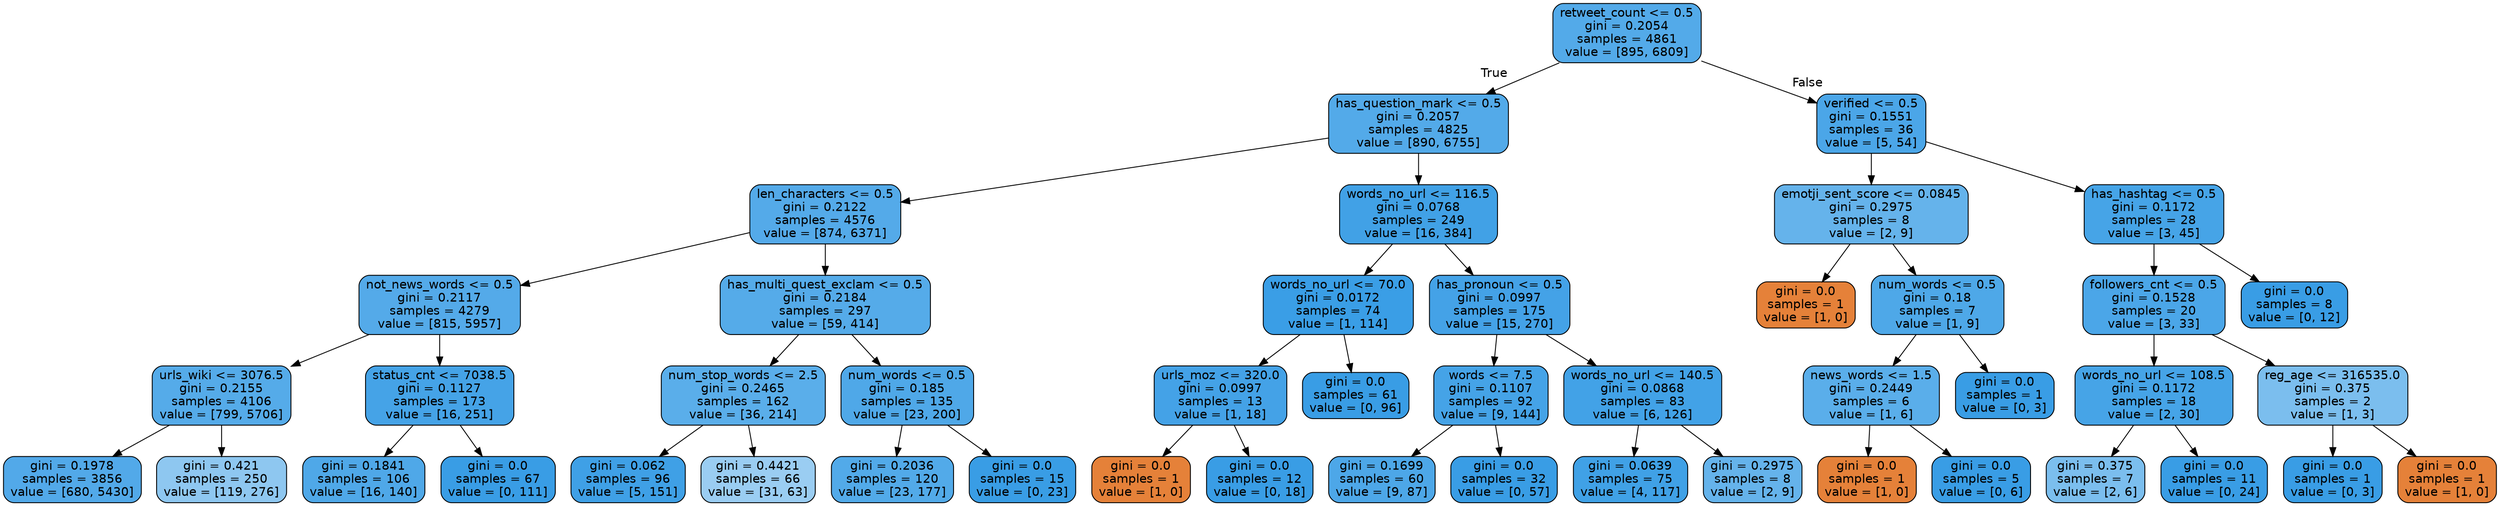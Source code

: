 digraph Tree {
node [shape=box, style="filled, rounded", color="black", fontname=helvetica] ;
edge [fontname=helvetica] ;
0 [label="retweet_count <= 0.5\ngini = 0.2054\nsamples = 4861\nvalue = [895, 6809]", fillcolor="#399de5dd"] ;
1 [label="has_question_mark <= 0.5\ngini = 0.2057\nsamples = 4825\nvalue = [890, 6755]", fillcolor="#399de5dd"] ;
0 -> 1 [labeldistance=2.5, labelangle=45, headlabel="True"] ;
2 [label="len_characters <= 0.5\ngini = 0.2122\nsamples = 4576\nvalue = [874, 6371]", fillcolor="#399de5dc"] ;
1 -> 2 ;
3 [label="not_news_words <= 0.5\ngini = 0.2117\nsamples = 4279\nvalue = [815, 5957]", fillcolor="#399de5dc"] ;
2 -> 3 ;
4 [label="urls_wiki <= 3076.5\ngini = 0.2155\nsamples = 4106\nvalue = [799, 5706]", fillcolor="#399de5db"] ;
3 -> 4 ;
5 [label="gini = 0.1978\nsamples = 3856\nvalue = [680, 5430]", fillcolor="#399de5df"] ;
4 -> 5 ;
6 [label="gini = 0.421\nsamples = 250\nvalue = [119, 276]", fillcolor="#399de591"] ;
4 -> 6 ;
7 [label="status_cnt <= 7038.5\ngini = 0.1127\nsamples = 173\nvalue = [16, 251]", fillcolor="#399de5ef"] ;
3 -> 7 ;
8 [label="gini = 0.1841\nsamples = 106\nvalue = [16, 140]", fillcolor="#399de5e2"] ;
7 -> 8 ;
9 [label="gini = 0.0\nsamples = 67\nvalue = [0, 111]", fillcolor="#399de5ff"] ;
7 -> 9 ;
10 [label="has_multi_quest_exclam <= 0.5\ngini = 0.2184\nsamples = 297\nvalue = [59, 414]", fillcolor="#399de5db"] ;
2 -> 10 ;
11 [label="num_stop_words <= 2.5\ngini = 0.2465\nsamples = 162\nvalue = [36, 214]", fillcolor="#399de5d4"] ;
10 -> 11 ;
12 [label="gini = 0.062\nsamples = 96\nvalue = [5, 151]", fillcolor="#399de5f7"] ;
11 -> 12 ;
13 [label="gini = 0.4421\nsamples = 66\nvalue = [31, 63]", fillcolor="#399de582"] ;
11 -> 13 ;
14 [label="num_words <= 0.5\ngini = 0.185\nsamples = 135\nvalue = [23, 200]", fillcolor="#399de5e2"] ;
10 -> 14 ;
15 [label="gini = 0.2036\nsamples = 120\nvalue = [23, 177]", fillcolor="#399de5de"] ;
14 -> 15 ;
16 [label="gini = 0.0\nsamples = 15\nvalue = [0, 23]", fillcolor="#399de5ff"] ;
14 -> 16 ;
17 [label="words_no_url <= 116.5\ngini = 0.0768\nsamples = 249\nvalue = [16, 384]", fillcolor="#399de5f4"] ;
1 -> 17 ;
18 [label="words_no_url <= 70.0\ngini = 0.0172\nsamples = 74\nvalue = [1, 114]", fillcolor="#399de5fd"] ;
17 -> 18 ;
19 [label="urls_moz <= 320.0\ngini = 0.0997\nsamples = 13\nvalue = [1, 18]", fillcolor="#399de5f1"] ;
18 -> 19 ;
20 [label="gini = 0.0\nsamples = 1\nvalue = [1, 0]", fillcolor="#e58139ff"] ;
19 -> 20 ;
21 [label="gini = 0.0\nsamples = 12\nvalue = [0, 18]", fillcolor="#399de5ff"] ;
19 -> 21 ;
22 [label="gini = 0.0\nsamples = 61\nvalue = [0, 96]", fillcolor="#399de5ff"] ;
18 -> 22 ;
23 [label="has_pronoun <= 0.5\ngini = 0.0997\nsamples = 175\nvalue = [15, 270]", fillcolor="#399de5f1"] ;
17 -> 23 ;
24 [label="words <= 7.5\ngini = 0.1107\nsamples = 92\nvalue = [9, 144]", fillcolor="#399de5ef"] ;
23 -> 24 ;
25 [label="gini = 0.1699\nsamples = 60\nvalue = [9, 87]", fillcolor="#399de5e5"] ;
24 -> 25 ;
26 [label="gini = 0.0\nsamples = 32\nvalue = [0, 57]", fillcolor="#399de5ff"] ;
24 -> 26 ;
27 [label="words_no_url <= 140.5\ngini = 0.0868\nsamples = 83\nvalue = [6, 126]", fillcolor="#399de5f3"] ;
23 -> 27 ;
28 [label="gini = 0.0639\nsamples = 75\nvalue = [4, 117]", fillcolor="#399de5f6"] ;
27 -> 28 ;
29 [label="gini = 0.2975\nsamples = 8\nvalue = [2, 9]", fillcolor="#399de5c6"] ;
27 -> 29 ;
30 [label="verified <= 0.5\ngini = 0.1551\nsamples = 36\nvalue = [5, 54]", fillcolor="#399de5e7"] ;
0 -> 30 [labeldistance=2.5, labelangle=-45, headlabel="False"] ;
31 [label="emotji_sent_score <= 0.0845\ngini = 0.2975\nsamples = 8\nvalue = [2, 9]", fillcolor="#399de5c6"] ;
30 -> 31 ;
32 [label="gini = 0.0\nsamples = 1\nvalue = [1, 0]", fillcolor="#e58139ff"] ;
31 -> 32 ;
33 [label="num_words <= 0.5\ngini = 0.18\nsamples = 7\nvalue = [1, 9]", fillcolor="#399de5e3"] ;
31 -> 33 ;
34 [label="news_words <= 1.5\ngini = 0.2449\nsamples = 6\nvalue = [1, 6]", fillcolor="#399de5d4"] ;
33 -> 34 ;
35 [label="gini = 0.0\nsamples = 1\nvalue = [1, 0]", fillcolor="#e58139ff"] ;
34 -> 35 ;
36 [label="gini = 0.0\nsamples = 5\nvalue = [0, 6]", fillcolor="#399de5ff"] ;
34 -> 36 ;
37 [label="gini = 0.0\nsamples = 1\nvalue = [0, 3]", fillcolor="#399de5ff"] ;
33 -> 37 ;
38 [label="has_hashtag <= 0.5\ngini = 0.1172\nsamples = 28\nvalue = [3, 45]", fillcolor="#399de5ee"] ;
30 -> 38 ;
39 [label="followers_cnt <= 0.5\ngini = 0.1528\nsamples = 20\nvalue = [3, 33]", fillcolor="#399de5e8"] ;
38 -> 39 ;
40 [label="words_no_url <= 108.5\ngini = 0.1172\nsamples = 18\nvalue = [2, 30]", fillcolor="#399de5ee"] ;
39 -> 40 ;
41 [label="gini = 0.375\nsamples = 7\nvalue = [2, 6]", fillcolor="#399de5aa"] ;
40 -> 41 ;
42 [label="gini = 0.0\nsamples = 11\nvalue = [0, 24]", fillcolor="#399de5ff"] ;
40 -> 42 ;
43 [label="reg_age <= 316535.0\ngini = 0.375\nsamples = 2\nvalue = [1, 3]", fillcolor="#399de5aa"] ;
39 -> 43 ;
44 [label="gini = 0.0\nsamples = 1\nvalue = [0, 3]", fillcolor="#399de5ff"] ;
43 -> 44 ;
45 [label="gini = 0.0\nsamples = 1\nvalue = [1, 0]", fillcolor="#e58139ff"] ;
43 -> 45 ;
46 [label="gini = 0.0\nsamples = 8\nvalue = [0, 12]", fillcolor="#399de5ff"] ;
38 -> 46 ;
}